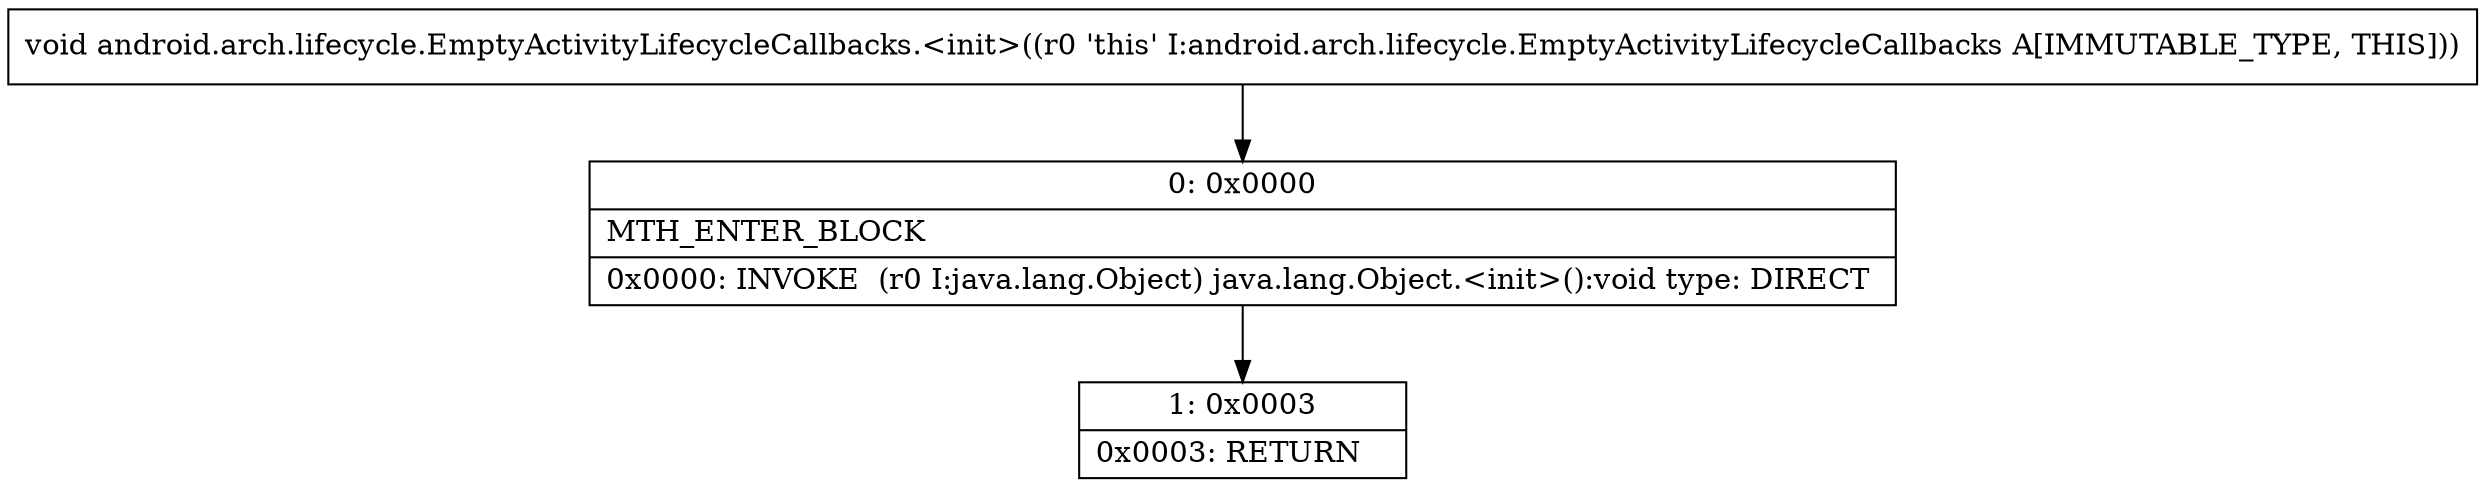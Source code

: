 digraph "CFG forandroid.arch.lifecycle.EmptyActivityLifecycleCallbacks.\<init\>()V" {
Node_0 [shape=record,label="{0\:\ 0x0000|MTH_ENTER_BLOCK\l|0x0000: INVOKE  (r0 I:java.lang.Object) java.lang.Object.\<init\>():void type: DIRECT \l}"];
Node_1 [shape=record,label="{1\:\ 0x0003|0x0003: RETURN   \l}"];
MethodNode[shape=record,label="{void android.arch.lifecycle.EmptyActivityLifecycleCallbacks.\<init\>((r0 'this' I:android.arch.lifecycle.EmptyActivityLifecycleCallbacks A[IMMUTABLE_TYPE, THIS])) }"];
MethodNode -> Node_0;
Node_0 -> Node_1;
}


